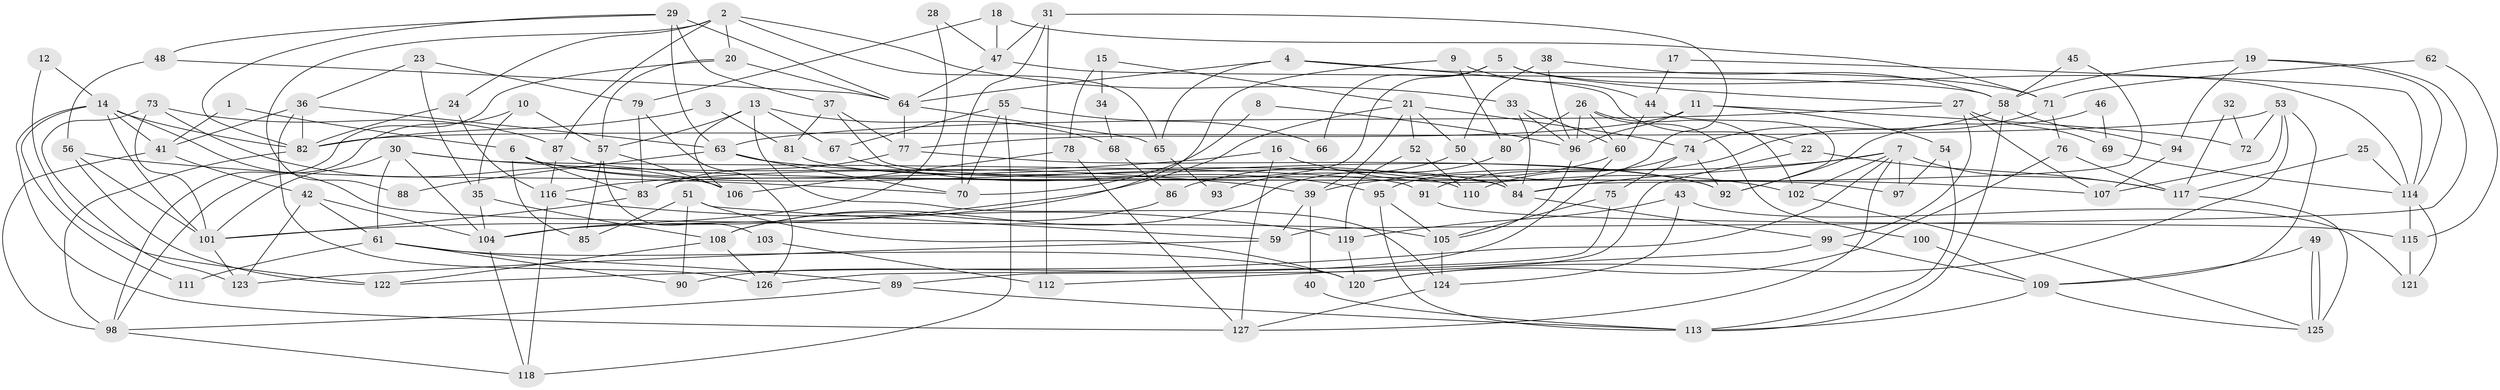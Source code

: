 // Generated by graph-tools (version 1.1) at 2025/36/03/09/25 02:36:15]
// undirected, 127 vertices, 254 edges
graph export_dot {
graph [start="1"]
  node [color=gray90,style=filled];
  1;
  2;
  3;
  4;
  5;
  6;
  7;
  8;
  9;
  10;
  11;
  12;
  13;
  14;
  15;
  16;
  17;
  18;
  19;
  20;
  21;
  22;
  23;
  24;
  25;
  26;
  27;
  28;
  29;
  30;
  31;
  32;
  33;
  34;
  35;
  36;
  37;
  38;
  39;
  40;
  41;
  42;
  43;
  44;
  45;
  46;
  47;
  48;
  49;
  50;
  51;
  52;
  53;
  54;
  55;
  56;
  57;
  58;
  59;
  60;
  61;
  62;
  63;
  64;
  65;
  66;
  67;
  68;
  69;
  70;
  71;
  72;
  73;
  74;
  75;
  76;
  77;
  78;
  79;
  80;
  81;
  82;
  83;
  84;
  85;
  86;
  87;
  88;
  89;
  90;
  91;
  92;
  93;
  94;
  95;
  96;
  97;
  98;
  99;
  100;
  101;
  102;
  103;
  104;
  105;
  106;
  107;
  108;
  109;
  110;
  111;
  112;
  113;
  114;
  115;
  116;
  117;
  118;
  119;
  120;
  121;
  122;
  123;
  124;
  125;
  126;
  127;
  1 -- 41;
  1 -- 6;
  2 -- 65;
  2 -- 87;
  2 -- 20;
  2 -- 24;
  2 -- 33;
  2 -- 88;
  3 -- 82;
  3 -- 81;
  4 -- 71;
  4 -- 64;
  4 -- 22;
  4 -- 65;
  5 -- 27;
  5 -- 114;
  5 -- 66;
  5 -- 83;
  6 -- 83;
  6 -- 110;
  6 -- 85;
  6 -- 92;
  7 -- 122;
  7 -- 84;
  7 -- 39;
  7 -- 97;
  7 -- 102;
  7 -- 117;
  7 -- 127;
  8 -- 70;
  8 -- 96;
  9 -- 104;
  9 -- 44;
  9 -- 80;
  10 -- 57;
  10 -- 98;
  10 -- 35;
  11 -- 77;
  11 -- 96;
  11 -- 54;
  11 -- 72;
  12 -- 122;
  12 -- 14;
  13 -- 106;
  13 -- 124;
  13 -- 57;
  13 -- 67;
  13 -- 68;
  14 -- 127;
  14 -- 82;
  14 -- 41;
  14 -- 101;
  14 -- 105;
  14 -- 111;
  15 -- 78;
  15 -- 21;
  15 -- 34;
  16 -- 116;
  16 -- 102;
  16 -- 127;
  17 -- 114;
  17 -- 44;
  18 -- 47;
  18 -- 79;
  18 -- 71;
  19 -- 58;
  19 -- 59;
  19 -- 94;
  19 -- 114;
  20 -- 64;
  20 -- 57;
  20 -- 98;
  21 -- 74;
  21 -- 39;
  21 -- 50;
  21 -- 52;
  21 -- 101;
  22 -- 89;
  22 -- 117;
  23 -- 35;
  23 -- 36;
  23 -- 79;
  24 -- 116;
  24 -- 82;
  25 -- 114;
  25 -- 117;
  26 -- 102;
  26 -- 60;
  26 -- 80;
  26 -- 96;
  26 -- 100;
  27 -- 107;
  27 -- 63;
  27 -- 69;
  27 -- 99;
  28 -- 104;
  28 -- 47;
  29 -- 64;
  29 -- 82;
  29 -- 37;
  29 -- 48;
  29 -- 63;
  30 -- 101;
  30 -- 39;
  30 -- 61;
  30 -- 91;
  30 -- 104;
  31 -- 47;
  31 -- 95;
  31 -- 70;
  31 -- 112;
  32 -- 117;
  32 -- 72;
  33 -- 96;
  33 -- 60;
  33 -- 84;
  34 -- 68;
  35 -- 108;
  35 -- 104;
  36 -- 82;
  36 -- 41;
  36 -- 63;
  36 -- 126;
  37 -- 84;
  37 -- 77;
  37 -- 81;
  38 -- 96;
  38 -- 50;
  38 -- 58;
  39 -- 59;
  39 -- 40;
  40 -- 113;
  41 -- 42;
  41 -- 98;
  42 -- 104;
  42 -- 61;
  42 -- 123;
  43 -- 119;
  43 -- 124;
  43 -- 121;
  44 -- 92;
  44 -- 60;
  45 -- 58;
  45 -- 84;
  46 -- 69;
  46 -- 92;
  47 -- 64;
  47 -- 58;
  48 -- 56;
  48 -- 64;
  49 -- 125;
  49 -- 125;
  49 -- 109;
  50 -- 84;
  50 -- 93;
  51 -- 120;
  51 -- 85;
  51 -- 59;
  51 -- 90;
  52 -- 119;
  52 -- 110;
  53 -- 82;
  53 -- 107;
  53 -- 72;
  53 -- 109;
  53 -- 120;
  54 -- 113;
  54 -- 97;
  55 -- 70;
  55 -- 118;
  55 -- 66;
  55 -- 67;
  56 -- 101;
  56 -- 70;
  56 -- 122;
  57 -- 85;
  57 -- 103;
  57 -- 106;
  58 -- 113;
  58 -- 74;
  58 -- 94;
  59 -- 123;
  60 -- 90;
  60 -- 86;
  61 -- 89;
  61 -- 90;
  61 -- 111;
  61 -- 120;
  62 -- 71;
  62 -- 115;
  63 -- 70;
  63 -- 88;
  63 -- 107;
  64 -- 77;
  64 -- 65;
  65 -- 93;
  67 -- 95;
  68 -- 86;
  69 -- 114;
  71 -- 76;
  71 -- 110;
  73 -- 101;
  73 -- 123;
  73 -- 87;
  73 -- 106;
  74 -- 92;
  74 -- 75;
  74 -- 91;
  75 -- 126;
  75 -- 105;
  76 -- 120;
  76 -- 117;
  77 -- 83;
  77 -- 92;
  78 -- 106;
  78 -- 127;
  79 -- 83;
  79 -- 126;
  80 -- 108;
  81 -- 84;
  82 -- 98;
  83 -- 101;
  84 -- 99;
  86 -- 108;
  87 -- 97;
  87 -- 116;
  89 -- 98;
  89 -- 113;
  91 -- 115;
  94 -- 107;
  95 -- 105;
  95 -- 113;
  96 -- 105;
  98 -- 118;
  99 -- 109;
  99 -- 112;
  100 -- 109;
  101 -- 123;
  102 -- 125;
  103 -- 112;
  104 -- 118;
  105 -- 124;
  108 -- 126;
  108 -- 122;
  109 -- 125;
  109 -- 113;
  114 -- 121;
  114 -- 115;
  115 -- 121;
  116 -- 118;
  116 -- 119;
  117 -- 125;
  119 -- 120;
  124 -- 127;
}
